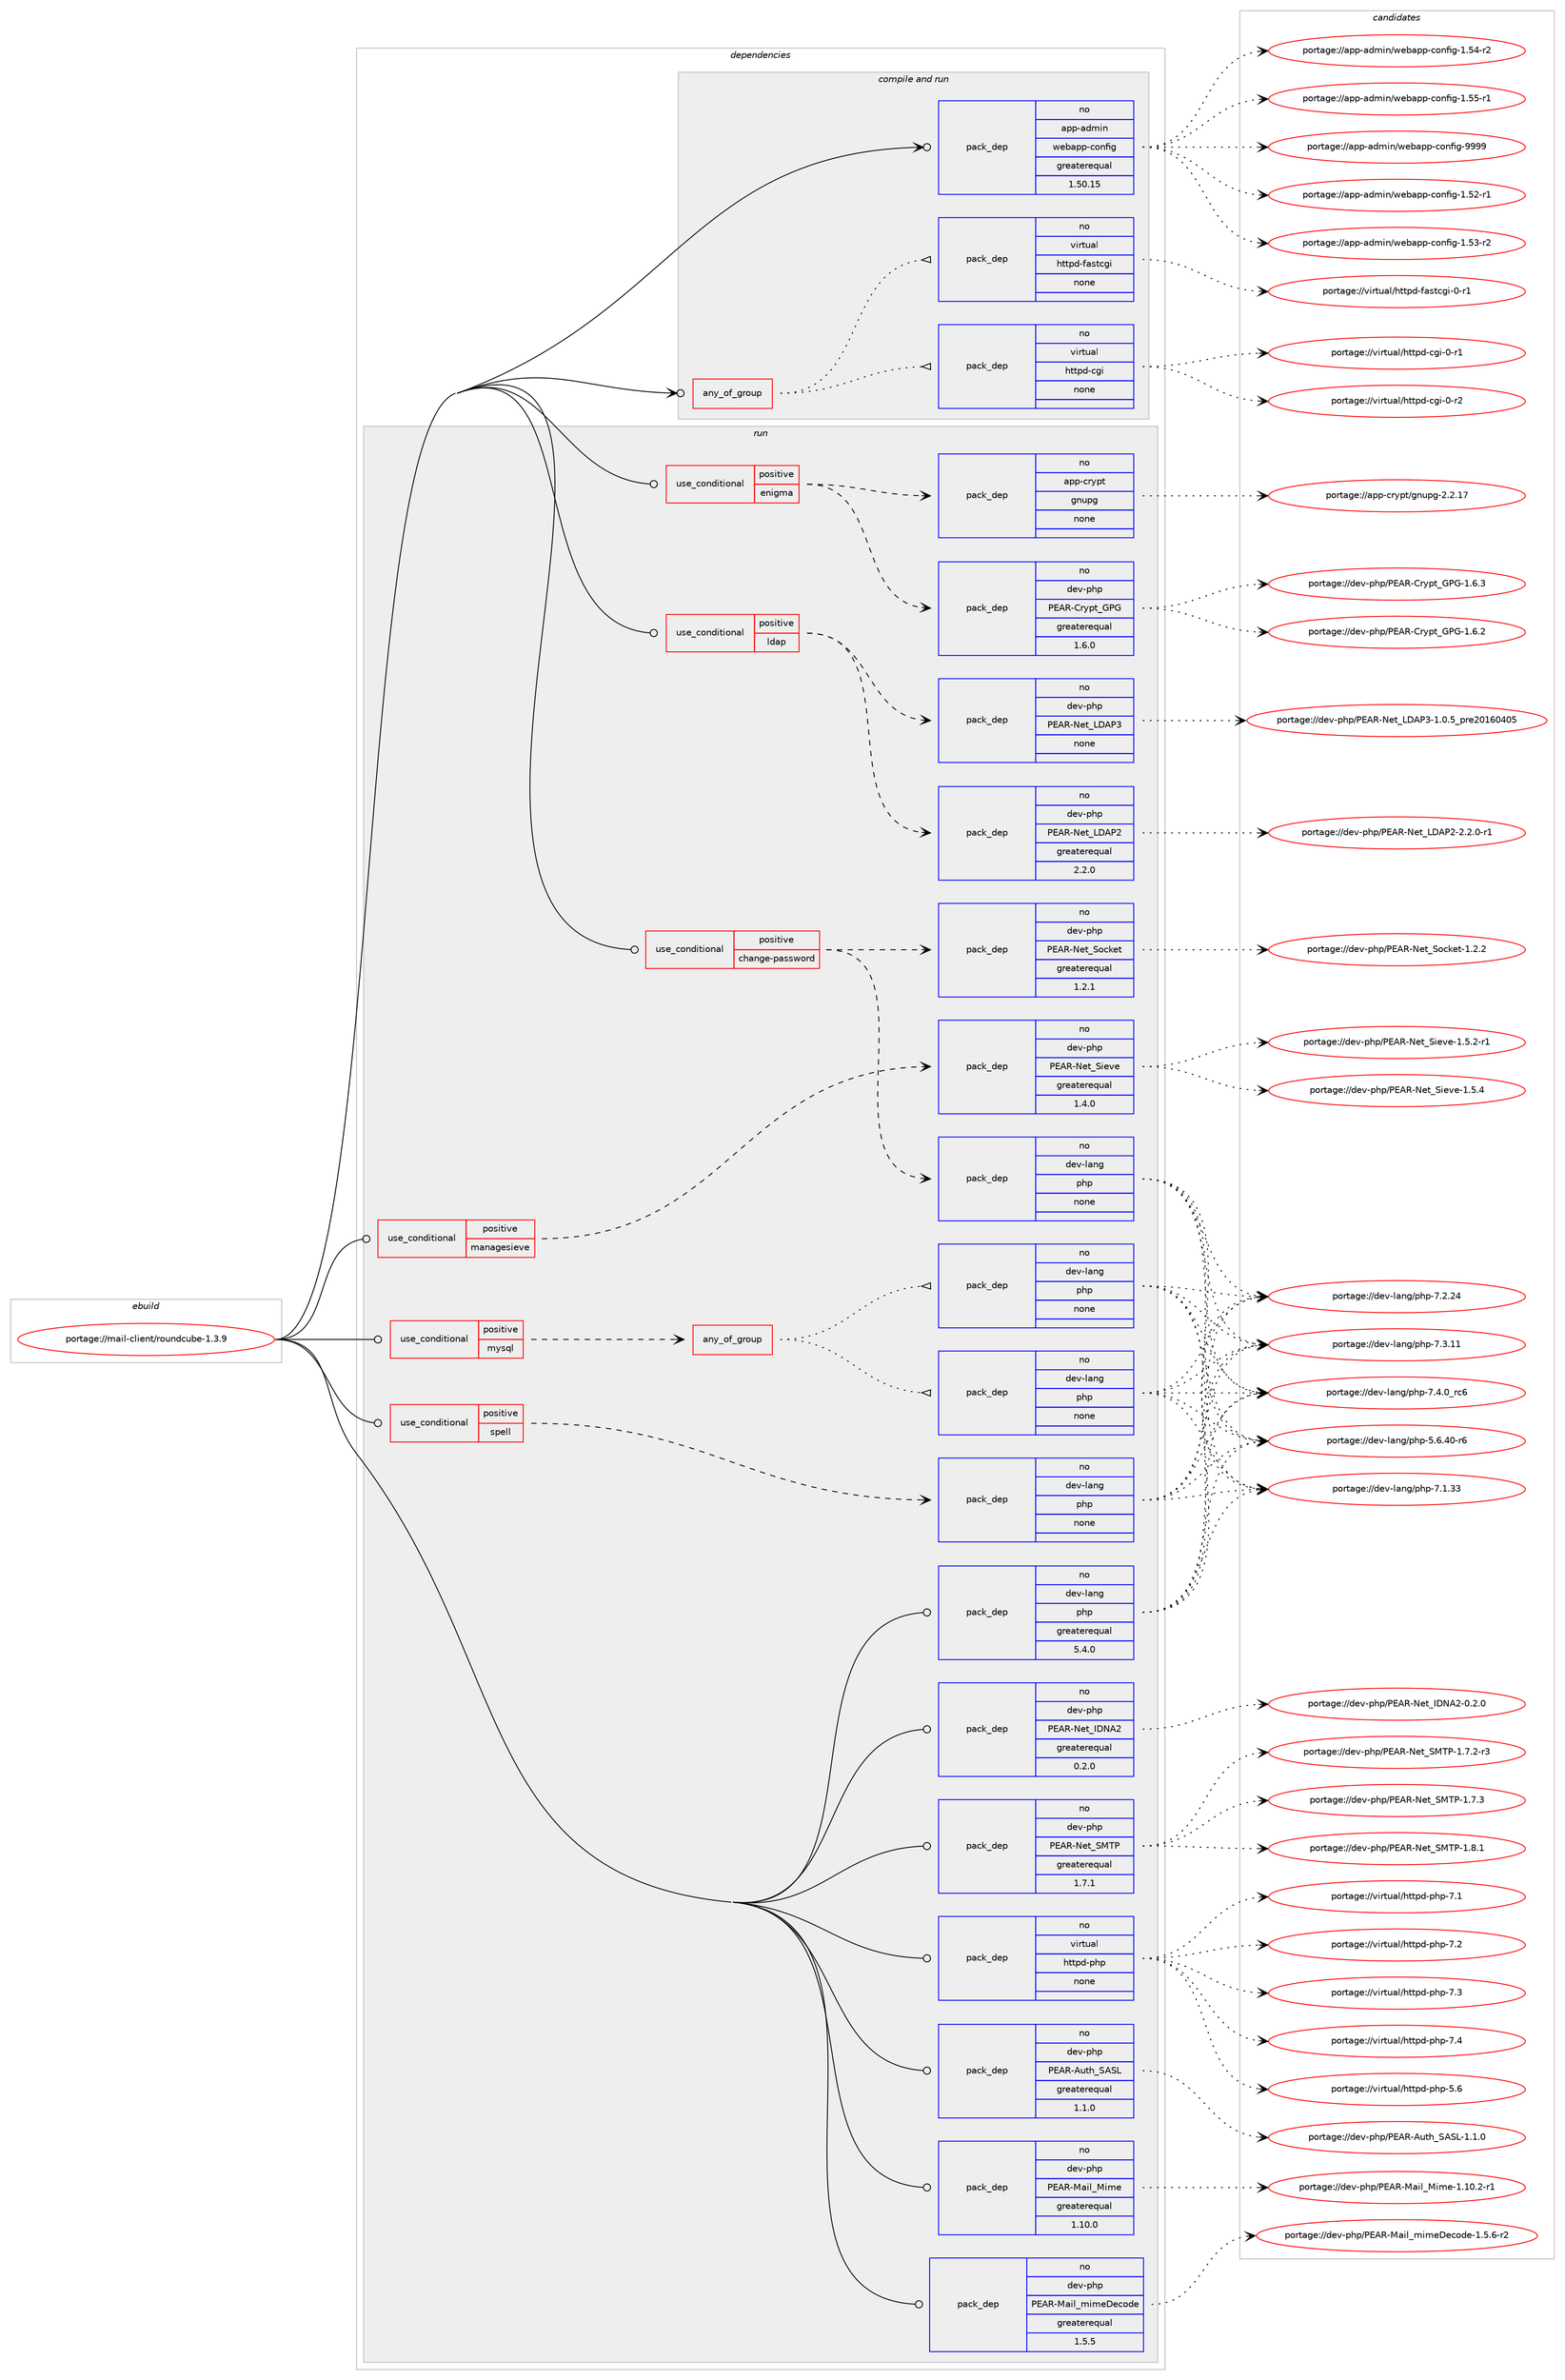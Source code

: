 digraph prolog {

# *************
# Graph options
# *************

newrank=true;
concentrate=true;
compound=true;
graph [rankdir=LR,fontname=Helvetica,fontsize=10,ranksep=1.5];#, ranksep=2.5, nodesep=0.2];
edge  [arrowhead=vee];
node  [fontname=Helvetica,fontsize=10];

# **********
# The ebuild
# **********

subgraph cluster_leftcol {
color=gray;
rank=same;
label=<<i>ebuild</i>>;
id [label="portage://mail-client/roundcube-1.3.9", color=red, width=4, href="../mail-client/roundcube-1.3.9.svg"];
}

# ****************
# The dependencies
# ****************

subgraph cluster_midcol {
color=gray;
label=<<i>dependencies</i>>;
subgraph cluster_compile {
fillcolor="#eeeeee";
style=filled;
label=<<i>compile</i>>;
}
subgraph cluster_compileandrun {
fillcolor="#eeeeee";
style=filled;
label=<<i>compile and run</i>>;
subgraph any4774 {
dependency305097 [label=<<TABLE BORDER="0" CELLBORDER="1" CELLSPACING="0" CELLPADDING="4"><TR><TD CELLPADDING="10">any_of_group</TD></TR></TABLE>>, shape=none, color=red];subgraph pack223520 {
dependency305098 [label=<<TABLE BORDER="0" CELLBORDER="1" CELLSPACING="0" CELLPADDING="4" WIDTH="220"><TR><TD ROWSPAN="6" CELLPADDING="30">pack_dep</TD></TR><TR><TD WIDTH="110">no</TD></TR><TR><TD>virtual</TD></TR><TR><TD>httpd-cgi</TD></TR><TR><TD>none</TD></TR><TR><TD></TD></TR></TABLE>>, shape=none, color=blue];
}
dependency305097:e -> dependency305098:w [weight=20,style="dotted",arrowhead="oinv"];
subgraph pack223521 {
dependency305099 [label=<<TABLE BORDER="0" CELLBORDER="1" CELLSPACING="0" CELLPADDING="4" WIDTH="220"><TR><TD ROWSPAN="6" CELLPADDING="30">pack_dep</TD></TR><TR><TD WIDTH="110">no</TD></TR><TR><TD>virtual</TD></TR><TR><TD>httpd-fastcgi</TD></TR><TR><TD>none</TD></TR><TR><TD></TD></TR></TABLE>>, shape=none, color=blue];
}
dependency305097:e -> dependency305099:w [weight=20,style="dotted",arrowhead="oinv"];
}
id:e -> dependency305097:w [weight=20,style="solid",arrowhead="odotvee"];
subgraph pack223522 {
dependency305100 [label=<<TABLE BORDER="0" CELLBORDER="1" CELLSPACING="0" CELLPADDING="4" WIDTH="220"><TR><TD ROWSPAN="6" CELLPADDING="30">pack_dep</TD></TR><TR><TD WIDTH="110">no</TD></TR><TR><TD>app-admin</TD></TR><TR><TD>webapp-config</TD></TR><TR><TD>greaterequal</TD></TR><TR><TD>1.50.15</TD></TR></TABLE>>, shape=none, color=blue];
}
id:e -> dependency305100:w [weight=20,style="solid",arrowhead="odotvee"];
}
subgraph cluster_run {
fillcolor="#eeeeee";
style=filled;
label=<<i>run</i>>;
subgraph cond76702 {
dependency305101 [label=<<TABLE BORDER="0" CELLBORDER="1" CELLSPACING="0" CELLPADDING="4"><TR><TD ROWSPAN="3" CELLPADDING="10">use_conditional</TD></TR><TR><TD>positive</TD></TR><TR><TD>change-password</TD></TR></TABLE>>, shape=none, color=red];
subgraph pack223523 {
dependency305102 [label=<<TABLE BORDER="0" CELLBORDER="1" CELLSPACING="0" CELLPADDING="4" WIDTH="220"><TR><TD ROWSPAN="6" CELLPADDING="30">pack_dep</TD></TR><TR><TD WIDTH="110">no</TD></TR><TR><TD>dev-php</TD></TR><TR><TD>PEAR-Net_Socket</TD></TR><TR><TD>greaterequal</TD></TR><TR><TD>1.2.1</TD></TR></TABLE>>, shape=none, color=blue];
}
dependency305101:e -> dependency305102:w [weight=20,style="dashed",arrowhead="vee"];
subgraph pack223524 {
dependency305103 [label=<<TABLE BORDER="0" CELLBORDER="1" CELLSPACING="0" CELLPADDING="4" WIDTH="220"><TR><TD ROWSPAN="6" CELLPADDING="30">pack_dep</TD></TR><TR><TD WIDTH="110">no</TD></TR><TR><TD>dev-lang</TD></TR><TR><TD>php</TD></TR><TR><TD>none</TD></TR><TR><TD></TD></TR></TABLE>>, shape=none, color=blue];
}
dependency305101:e -> dependency305103:w [weight=20,style="dashed",arrowhead="vee"];
}
id:e -> dependency305101:w [weight=20,style="solid",arrowhead="odot"];
subgraph cond76703 {
dependency305104 [label=<<TABLE BORDER="0" CELLBORDER="1" CELLSPACING="0" CELLPADDING="4"><TR><TD ROWSPAN="3" CELLPADDING="10">use_conditional</TD></TR><TR><TD>positive</TD></TR><TR><TD>enigma</TD></TR></TABLE>>, shape=none, color=red];
subgraph pack223525 {
dependency305105 [label=<<TABLE BORDER="0" CELLBORDER="1" CELLSPACING="0" CELLPADDING="4" WIDTH="220"><TR><TD ROWSPAN="6" CELLPADDING="30">pack_dep</TD></TR><TR><TD WIDTH="110">no</TD></TR><TR><TD>dev-php</TD></TR><TR><TD>PEAR-Crypt_GPG</TD></TR><TR><TD>greaterequal</TD></TR><TR><TD>1.6.0</TD></TR></TABLE>>, shape=none, color=blue];
}
dependency305104:e -> dependency305105:w [weight=20,style="dashed",arrowhead="vee"];
subgraph pack223526 {
dependency305106 [label=<<TABLE BORDER="0" CELLBORDER="1" CELLSPACING="0" CELLPADDING="4" WIDTH="220"><TR><TD ROWSPAN="6" CELLPADDING="30">pack_dep</TD></TR><TR><TD WIDTH="110">no</TD></TR><TR><TD>app-crypt</TD></TR><TR><TD>gnupg</TD></TR><TR><TD>none</TD></TR><TR><TD></TD></TR></TABLE>>, shape=none, color=blue];
}
dependency305104:e -> dependency305106:w [weight=20,style="dashed",arrowhead="vee"];
}
id:e -> dependency305104:w [weight=20,style="solid",arrowhead="odot"];
subgraph cond76704 {
dependency305107 [label=<<TABLE BORDER="0" CELLBORDER="1" CELLSPACING="0" CELLPADDING="4"><TR><TD ROWSPAN="3" CELLPADDING="10">use_conditional</TD></TR><TR><TD>positive</TD></TR><TR><TD>ldap</TD></TR></TABLE>>, shape=none, color=red];
subgraph pack223527 {
dependency305108 [label=<<TABLE BORDER="0" CELLBORDER="1" CELLSPACING="0" CELLPADDING="4" WIDTH="220"><TR><TD ROWSPAN="6" CELLPADDING="30">pack_dep</TD></TR><TR><TD WIDTH="110">no</TD></TR><TR><TD>dev-php</TD></TR><TR><TD>PEAR-Net_LDAP2</TD></TR><TR><TD>greaterequal</TD></TR><TR><TD>2.2.0</TD></TR></TABLE>>, shape=none, color=blue];
}
dependency305107:e -> dependency305108:w [weight=20,style="dashed",arrowhead="vee"];
subgraph pack223528 {
dependency305109 [label=<<TABLE BORDER="0" CELLBORDER="1" CELLSPACING="0" CELLPADDING="4" WIDTH="220"><TR><TD ROWSPAN="6" CELLPADDING="30">pack_dep</TD></TR><TR><TD WIDTH="110">no</TD></TR><TR><TD>dev-php</TD></TR><TR><TD>PEAR-Net_LDAP3</TD></TR><TR><TD>none</TD></TR><TR><TD></TD></TR></TABLE>>, shape=none, color=blue];
}
dependency305107:e -> dependency305109:w [weight=20,style="dashed",arrowhead="vee"];
}
id:e -> dependency305107:w [weight=20,style="solid",arrowhead="odot"];
subgraph cond76705 {
dependency305110 [label=<<TABLE BORDER="0" CELLBORDER="1" CELLSPACING="0" CELLPADDING="4"><TR><TD ROWSPAN="3" CELLPADDING="10">use_conditional</TD></TR><TR><TD>positive</TD></TR><TR><TD>managesieve</TD></TR></TABLE>>, shape=none, color=red];
subgraph pack223529 {
dependency305111 [label=<<TABLE BORDER="0" CELLBORDER="1" CELLSPACING="0" CELLPADDING="4" WIDTH="220"><TR><TD ROWSPAN="6" CELLPADDING="30">pack_dep</TD></TR><TR><TD WIDTH="110">no</TD></TR><TR><TD>dev-php</TD></TR><TR><TD>PEAR-Net_Sieve</TD></TR><TR><TD>greaterequal</TD></TR><TR><TD>1.4.0</TD></TR></TABLE>>, shape=none, color=blue];
}
dependency305110:e -> dependency305111:w [weight=20,style="dashed",arrowhead="vee"];
}
id:e -> dependency305110:w [weight=20,style="solid",arrowhead="odot"];
subgraph cond76706 {
dependency305112 [label=<<TABLE BORDER="0" CELLBORDER="1" CELLSPACING="0" CELLPADDING="4"><TR><TD ROWSPAN="3" CELLPADDING="10">use_conditional</TD></TR><TR><TD>positive</TD></TR><TR><TD>mysql</TD></TR></TABLE>>, shape=none, color=red];
subgraph any4775 {
dependency305113 [label=<<TABLE BORDER="0" CELLBORDER="1" CELLSPACING="0" CELLPADDING="4"><TR><TD CELLPADDING="10">any_of_group</TD></TR></TABLE>>, shape=none, color=red];subgraph pack223530 {
dependency305114 [label=<<TABLE BORDER="0" CELLBORDER="1" CELLSPACING="0" CELLPADDING="4" WIDTH="220"><TR><TD ROWSPAN="6" CELLPADDING="30">pack_dep</TD></TR><TR><TD WIDTH="110">no</TD></TR><TR><TD>dev-lang</TD></TR><TR><TD>php</TD></TR><TR><TD>none</TD></TR><TR><TD></TD></TR></TABLE>>, shape=none, color=blue];
}
dependency305113:e -> dependency305114:w [weight=20,style="dotted",arrowhead="oinv"];
subgraph pack223531 {
dependency305115 [label=<<TABLE BORDER="0" CELLBORDER="1" CELLSPACING="0" CELLPADDING="4" WIDTH="220"><TR><TD ROWSPAN="6" CELLPADDING="30">pack_dep</TD></TR><TR><TD WIDTH="110">no</TD></TR><TR><TD>dev-lang</TD></TR><TR><TD>php</TD></TR><TR><TD>none</TD></TR><TR><TD></TD></TR></TABLE>>, shape=none, color=blue];
}
dependency305113:e -> dependency305115:w [weight=20,style="dotted",arrowhead="oinv"];
}
dependency305112:e -> dependency305113:w [weight=20,style="dashed",arrowhead="vee"];
}
id:e -> dependency305112:w [weight=20,style="solid",arrowhead="odot"];
subgraph cond76707 {
dependency305116 [label=<<TABLE BORDER="0" CELLBORDER="1" CELLSPACING="0" CELLPADDING="4"><TR><TD ROWSPAN="3" CELLPADDING="10">use_conditional</TD></TR><TR><TD>positive</TD></TR><TR><TD>spell</TD></TR></TABLE>>, shape=none, color=red];
subgraph pack223532 {
dependency305117 [label=<<TABLE BORDER="0" CELLBORDER="1" CELLSPACING="0" CELLPADDING="4" WIDTH="220"><TR><TD ROWSPAN="6" CELLPADDING="30">pack_dep</TD></TR><TR><TD WIDTH="110">no</TD></TR><TR><TD>dev-lang</TD></TR><TR><TD>php</TD></TR><TR><TD>none</TD></TR><TR><TD></TD></TR></TABLE>>, shape=none, color=blue];
}
dependency305116:e -> dependency305117:w [weight=20,style="dashed",arrowhead="vee"];
}
id:e -> dependency305116:w [weight=20,style="solid",arrowhead="odot"];
subgraph pack223533 {
dependency305118 [label=<<TABLE BORDER="0" CELLBORDER="1" CELLSPACING="0" CELLPADDING="4" WIDTH="220"><TR><TD ROWSPAN="6" CELLPADDING="30">pack_dep</TD></TR><TR><TD WIDTH="110">no</TD></TR><TR><TD>dev-lang</TD></TR><TR><TD>php</TD></TR><TR><TD>greaterequal</TD></TR><TR><TD>5.4.0</TD></TR></TABLE>>, shape=none, color=blue];
}
id:e -> dependency305118:w [weight=20,style="solid",arrowhead="odot"];
subgraph pack223534 {
dependency305119 [label=<<TABLE BORDER="0" CELLBORDER="1" CELLSPACING="0" CELLPADDING="4" WIDTH="220"><TR><TD ROWSPAN="6" CELLPADDING="30">pack_dep</TD></TR><TR><TD WIDTH="110">no</TD></TR><TR><TD>dev-php</TD></TR><TR><TD>PEAR-Auth_SASL</TD></TR><TR><TD>greaterequal</TD></TR><TR><TD>1.1.0</TD></TR></TABLE>>, shape=none, color=blue];
}
id:e -> dependency305119:w [weight=20,style="solid",arrowhead="odot"];
subgraph pack223535 {
dependency305120 [label=<<TABLE BORDER="0" CELLBORDER="1" CELLSPACING="0" CELLPADDING="4" WIDTH="220"><TR><TD ROWSPAN="6" CELLPADDING="30">pack_dep</TD></TR><TR><TD WIDTH="110">no</TD></TR><TR><TD>dev-php</TD></TR><TR><TD>PEAR-Mail_Mime</TD></TR><TR><TD>greaterequal</TD></TR><TR><TD>1.10.0</TD></TR></TABLE>>, shape=none, color=blue];
}
id:e -> dependency305120:w [weight=20,style="solid",arrowhead="odot"];
subgraph pack223536 {
dependency305121 [label=<<TABLE BORDER="0" CELLBORDER="1" CELLSPACING="0" CELLPADDING="4" WIDTH="220"><TR><TD ROWSPAN="6" CELLPADDING="30">pack_dep</TD></TR><TR><TD WIDTH="110">no</TD></TR><TR><TD>dev-php</TD></TR><TR><TD>PEAR-Mail_mimeDecode</TD></TR><TR><TD>greaterequal</TD></TR><TR><TD>1.5.5</TD></TR></TABLE>>, shape=none, color=blue];
}
id:e -> dependency305121:w [weight=20,style="solid",arrowhead="odot"];
subgraph pack223537 {
dependency305122 [label=<<TABLE BORDER="0" CELLBORDER="1" CELLSPACING="0" CELLPADDING="4" WIDTH="220"><TR><TD ROWSPAN="6" CELLPADDING="30">pack_dep</TD></TR><TR><TD WIDTH="110">no</TD></TR><TR><TD>dev-php</TD></TR><TR><TD>PEAR-Net_IDNA2</TD></TR><TR><TD>greaterequal</TD></TR><TR><TD>0.2.0</TD></TR></TABLE>>, shape=none, color=blue];
}
id:e -> dependency305122:w [weight=20,style="solid",arrowhead="odot"];
subgraph pack223538 {
dependency305123 [label=<<TABLE BORDER="0" CELLBORDER="1" CELLSPACING="0" CELLPADDING="4" WIDTH="220"><TR><TD ROWSPAN="6" CELLPADDING="30">pack_dep</TD></TR><TR><TD WIDTH="110">no</TD></TR><TR><TD>dev-php</TD></TR><TR><TD>PEAR-Net_SMTP</TD></TR><TR><TD>greaterequal</TD></TR><TR><TD>1.7.1</TD></TR></TABLE>>, shape=none, color=blue];
}
id:e -> dependency305123:w [weight=20,style="solid",arrowhead="odot"];
subgraph pack223539 {
dependency305124 [label=<<TABLE BORDER="0" CELLBORDER="1" CELLSPACING="0" CELLPADDING="4" WIDTH="220"><TR><TD ROWSPAN="6" CELLPADDING="30">pack_dep</TD></TR><TR><TD WIDTH="110">no</TD></TR><TR><TD>virtual</TD></TR><TR><TD>httpd-php</TD></TR><TR><TD>none</TD></TR><TR><TD></TD></TR></TABLE>>, shape=none, color=blue];
}
id:e -> dependency305124:w [weight=20,style="solid",arrowhead="odot"];
}
}

# **************
# The candidates
# **************

subgraph cluster_choices {
rank=same;
color=gray;
label=<<i>candidates</i>>;

subgraph choice223520 {
color=black;
nodesep=1;
choiceportage1181051141161179710847104116116112100459910310545484511449 [label="portage://virtual/httpd-cgi-0-r1", color=red, width=4,href="../virtual/httpd-cgi-0-r1.svg"];
choiceportage1181051141161179710847104116116112100459910310545484511450 [label="portage://virtual/httpd-cgi-0-r2", color=red, width=4,href="../virtual/httpd-cgi-0-r2.svg"];
dependency305098:e -> choiceportage1181051141161179710847104116116112100459910310545484511449:w [style=dotted,weight="100"];
dependency305098:e -> choiceportage1181051141161179710847104116116112100459910310545484511450:w [style=dotted,weight="100"];
}
subgraph choice223521 {
color=black;
nodesep=1;
choiceportage118105114116117971084710411611611210045102971151169910310545484511449 [label="portage://virtual/httpd-fastcgi-0-r1", color=red, width=4,href="../virtual/httpd-fastcgi-0-r1.svg"];
dependency305099:e -> choiceportage118105114116117971084710411611611210045102971151169910310545484511449:w [style=dotted,weight="100"];
}
subgraph choice223522 {
color=black;
nodesep=1;
choiceportage971121124597100109105110471191019897112112459911111010210510345494653504511449 [label="portage://app-admin/webapp-config-1.52-r1", color=red, width=4,href="../app-admin/webapp-config-1.52-r1.svg"];
choiceportage971121124597100109105110471191019897112112459911111010210510345494653514511450 [label="portage://app-admin/webapp-config-1.53-r2", color=red, width=4,href="../app-admin/webapp-config-1.53-r2.svg"];
choiceportage971121124597100109105110471191019897112112459911111010210510345494653524511450 [label="portage://app-admin/webapp-config-1.54-r2", color=red, width=4,href="../app-admin/webapp-config-1.54-r2.svg"];
choiceportage971121124597100109105110471191019897112112459911111010210510345494653534511449 [label="portage://app-admin/webapp-config-1.55-r1", color=red, width=4,href="../app-admin/webapp-config-1.55-r1.svg"];
choiceportage97112112459710010910511047119101989711211245991111101021051034557575757 [label="portage://app-admin/webapp-config-9999", color=red, width=4,href="../app-admin/webapp-config-9999.svg"];
dependency305100:e -> choiceportage971121124597100109105110471191019897112112459911111010210510345494653504511449:w [style=dotted,weight="100"];
dependency305100:e -> choiceportage971121124597100109105110471191019897112112459911111010210510345494653514511450:w [style=dotted,weight="100"];
dependency305100:e -> choiceportage971121124597100109105110471191019897112112459911111010210510345494653524511450:w [style=dotted,weight="100"];
dependency305100:e -> choiceportage971121124597100109105110471191019897112112459911111010210510345494653534511449:w [style=dotted,weight="100"];
dependency305100:e -> choiceportage97112112459710010910511047119101989711211245991111101021051034557575757:w [style=dotted,weight="100"];
}
subgraph choice223523 {
color=black;
nodesep=1;
choiceportage1001011184511210411247806965824578101116958311199107101116454946504650 [label="portage://dev-php/PEAR-Net_Socket-1.2.2", color=red, width=4,href="../dev-php/PEAR-Net_Socket-1.2.2.svg"];
dependency305102:e -> choiceportage1001011184511210411247806965824578101116958311199107101116454946504650:w [style=dotted,weight="100"];
}
subgraph choice223524 {
color=black;
nodesep=1;
choiceportage100101118451089711010347112104112455346544652484511454 [label="portage://dev-lang/php-5.6.40-r6", color=red, width=4,href="../dev-lang/php-5.6.40-r6.svg"];
choiceportage10010111845108971101034711210411245554649465151 [label="portage://dev-lang/php-7.1.33", color=red, width=4,href="../dev-lang/php-7.1.33.svg"];
choiceportage10010111845108971101034711210411245554650465052 [label="portage://dev-lang/php-7.2.24", color=red, width=4,href="../dev-lang/php-7.2.24.svg"];
choiceportage10010111845108971101034711210411245554651464949 [label="portage://dev-lang/php-7.3.11", color=red, width=4,href="../dev-lang/php-7.3.11.svg"];
choiceportage100101118451089711010347112104112455546524648951149954 [label="portage://dev-lang/php-7.4.0_rc6", color=red, width=4,href="../dev-lang/php-7.4.0_rc6.svg"];
dependency305103:e -> choiceportage100101118451089711010347112104112455346544652484511454:w [style=dotted,weight="100"];
dependency305103:e -> choiceportage10010111845108971101034711210411245554649465151:w [style=dotted,weight="100"];
dependency305103:e -> choiceportage10010111845108971101034711210411245554650465052:w [style=dotted,weight="100"];
dependency305103:e -> choiceportage10010111845108971101034711210411245554651464949:w [style=dotted,weight="100"];
dependency305103:e -> choiceportage100101118451089711010347112104112455546524648951149954:w [style=dotted,weight="100"];
}
subgraph choice223525 {
color=black;
nodesep=1;
choiceportage100101118451121041124780696582456711412111211695718071454946544650 [label="portage://dev-php/PEAR-Crypt_GPG-1.6.2", color=red, width=4,href="../dev-php/PEAR-Crypt_GPG-1.6.2.svg"];
choiceportage100101118451121041124780696582456711412111211695718071454946544651 [label="portage://dev-php/PEAR-Crypt_GPG-1.6.3", color=red, width=4,href="../dev-php/PEAR-Crypt_GPG-1.6.3.svg"];
dependency305105:e -> choiceportage100101118451121041124780696582456711412111211695718071454946544650:w [style=dotted,weight="100"];
dependency305105:e -> choiceportage100101118451121041124780696582456711412111211695718071454946544651:w [style=dotted,weight="100"];
}
subgraph choice223526 {
color=black;
nodesep=1;
choiceportage9711211245991141211121164710311011711210345504650464955 [label="portage://app-crypt/gnupg-2.2.17", color=red, width=4,href="../app-crypt/gnupg-2.2.17.svg"];
dependency305106:e -> choiceportage9711211245991141211121164710311011711210345504650464955:w [style=dotted,weight="100"];
}
subgraph choice223527 {
color=black;
nodesep=1;
choiceportage10010111845112104112478069658245781011169576686580504550465046484511449 [label="portage://dev-php/PEAR-Net_LDAP2-2.2.0-r1", color=red, width=4,href="../dev-php/PEAR-Net_LDAP2-2.2.0-r1.svg"];
dependency305108:e -> choiceportage10010111845112104112478069658245781011169576686580504550465046484511449:w [style=dotted,weight="100"];
}
subgraph choice223528 {
color=black;
nodesep=1;
choiceportage1001011184511210411247806965824578101116957668658051454946484653951121141015048495448524853 [label="portage://dev-php/PEAR-Net_LDAP3-1.0.5_pre20160405", color=red, width=4,href="../dev-php/PEAR-Net_LDAP3-1.0.5_pre20160405.svg"];
dependency305109:e -> choiceportage1001011184511210411247806965824578101116957668658051454946484653951121141015048495448524853:w [style=dotted,weight="100"];
}
subgraph choice223529 {
color=black;
nodesep=1;
choiceportage100101118451121041124780696582457810111695831051011181014549465346504511449 [label="portage://dev-php/PEAR-Net_Sieve-1.5.2-r1", color=red, width=4,href="../dev-php/PEAR-Net_Sieve-1.5.2-r1.svg"];
choiceportage10010111845112104112478069658245781011169583105101118101454946534652 [label="portage://dev-php/PEAR-Net_Sieve-1.5.4", color=red, width=4,href="../dev-php/PEAR-Net_Sieve-1.5.4.svg"];
dependency305111:e -> choiceportage100101118451121041124780696582457810111695831051011181014549465346504511449:w [style=dotted,weight="100"];
dependency305111:e -> choiceportage10010111845112104112478069658245781011169583105101118101454946534652:w [style=dotted,weight="100"];
}
subgraph choice223530 {
color=black;
nodesep=1;
choiceportage100101118451089711010347112104112455346544652484511454 [label="portage://dev-lang/php-5.6.40-r6", color=red, width=4,href="../dev-lang/php-5.6.40-r6.svg"];
choiceportage10010111845108971101034711210411245554649465151 [label="portage://dev-lang/php-7.1.33", color=red, width=4,href="../dev-lang/php-7.1.33.svg"];
choiceportage10010111845108971101034711210411245554650465052 [label="portage://dev-lang/php-7.2.24", color=red, width=4,href="../dev-lang/php-7.2.24.svg"];
choiceportage10010111845108971101034711210411245554651464949 [label="portage://dev-lang/php-7.3.11", color=red, width=4,href="../dev-lang/php-7.3.11.svg"];
choiceportage100101118451089711010347112104112455546524648951149954 [label="portage://dev-lang/php-7.4.0_rc6", color=red, width=4,href="../dev-lang/php-7.4.0_rc6.svg"];
dependency305114:e -> choiceportage100101118451089711010347112104112455346544652484511454:w [style=dotted,weight="100"];
dependency305114:e -> choiceportage10010111845108971101034711210411245554649465151:w [style=dotted,weight="100"];
dependency305114:e -> choiceportage10010111845108971101034711210411245554650465052:w [style=dotted,weight="100"];
dependency305114:e -> choiceportage10010111845108971101034711210411245554651464949:w [style=dotted,weight="100"];
dependency305114:e -> choiceportage100101118451089711010347112104112455546524648951149954:w [style=dotted,weight="100"];
}
subgraph choice223531 {
color=black;
nodesep=1;
choiceportage100101118451089711010347112104112455346544652484511454 [label="portage://dev-lang/php-5.6.40-r6", color=red, width=4,href="../dev-lang/php-5.6.40-r6.svg"];
choiceportage10010111845108971101034711210411245554649465151 [label="portage://dev-lang/php-7.1.33", color=red, width=4,href="../dev-lang/php-7.1.33.svg"];
choiceportage10010111845108971101034711210411245554650465052 [label="portage://dev-lang/php-7.2.24", color=red, width=4,href="../dev-lang/php-7.2.24.svg"];
choiceportage10010111845108971101034711210411245554651464949 [label="portage://dev-lang/php-7.3.11", color=red, width=4,href="../dev-lang/php-7.3.11.svg"];
choiceportage100101118451089711010347112104112455546524648951149954 [label="portage://dev-lang/php-7.4.0_rc6", color=red, width=4,href="../dev-lang/php-7.4.0_rc6.svg"];
dependency305115:e -> choiceportage100101118451089711010347112104112455346544652484511454:w [style=dotted,weight="100"];
dependency305115:e -> choiceportage10010111845108971101034711210411245554649465151:w [style=dotted,weight="100"];
dependency305115:e -> choiceportage10010111845108971101034711210411245554650465052:w [style=dotted,weight="100"];
dependency305115:e -> choiceportage10010111845108971101034711210411245554651464949:w [style=dotted,weight="100"];
dependency305115:e -> choiceportage100101118451089711010347112104112455546524648951149954:w [style=dotted,weight="100"];
}
subgraph choice223532 {
color=black;
nodesep=1;
choiceportage100101118451089711010347112104112455346544652484511454 [label="portage://dev-lang/php-5.6.40-r6", color=red, width=4,href="../dev-lang/php-5.6.40-r6.svg"];
choiceportage10010111845108971101034711210411245554649465151 [label="portage://dev-lang/php-7.1.33", color=red, width=4,href="../dev-lang/php-7.1.33.svg"];
choiceportage10010111845108971101034711210411245554650465052 [label="portage://dev-lang/php-7.2.24", color=red, width=4,href="../dev-lang/php-7.2.24.svg"];
choiceportage10010111845108971101034711210411245554651464949 [label="portage://dev-lang/php-7.3.11", color=red, width=4,href="../dev-lang/php-7.3.11.svg"];
choiceportage100101118451089711010347112104112455546524648951149954 [label="portage://dev-lang/php-7.4.0_rc6", color=red, width=4,href="../dev-lang/php-7.4.0_rc6.svg"];
dependency305117:e -> choiceportage100101118451089711010347112104112455346544652484511454:w [style=dotted,weight="100"];
dependency305117:e -> choiceportage10010111845108971101034711210411245554649465151:w [style=dotted,weight="100"];
dependency305117:e -> choiceportage10010111845108971101034711210411245554650465052:w [style=dotted,weight="100"];
dependency305117:e -> choiceportage10010111845108971101034711210411245554651464949:w [style=dotted,weight="100"];
dependency305117:e -> choiceportage100101118451089711010347112104112455546524648951149954:w [style=dotted,weight="100"];
}
subgraph choice223533 {
color=black;
nodesep=1;
choiceportage100101118451089711010347112104112455346544652484511454 [label="portage://dev-lang/php-5.6.40-r6", color=red, width=4,href="../dev-lang/php-5.6.40-r6.svg"];
choiceportage10010111845108971101034711210411245554649465151 [label="portage://dev-lang/php-7.1.33", color=red, width=4,href="../dev-lang/php-7.1.33.svg"];
choiceportage10010111845108971101034711210411245554650465052 [label="portage://dev-lang/php-7.2.24", color=red, width=4,href="../dev-lang/php-7.2.24.svg"];
choiceportage10010111845108971101034711210411245554651464949 [label="portage://dev-lang/php-7.3.11", color=red, width=4,href="../dev-lang/php-7.3.11.svg"];
choiceportage100101118451089711010347112104112455546524648951149954 [label="portage://dev-lang/php-7.4.0_rc6", color=red, width=4,href="../dev-lang/php-7.4.0_rc6.svg"];
dependency305118:e -> choiceportage100101118451089711010347112104112455346544652484511454:w [style=dotted,weight="100"];
dependency305118:e -> choiceportage10010111845108971101034711210411245554649465151:w [style=dotted,weight="100"];
dependency305118:e -> choiceportage10010111845108971101034711210411245554650465052:w [style=dotted,weight="100"];
dependency305118:e -> choiceportage10010111845108971101034711210411245554651464949:w [style=dotted,weight="100"];
dependency305118:e -> choiceportage100101118451089711010347112104112455546524648951149954:w [style=dotted,weight="100"];
}
subgraph choice223534 {
color=black;
nodesep=1;
choiceportage10010111845112104112478069658245651171161049583658376454946494648 [label="portage://dev-php/PEAR-Auth_SASL-1.1.0", color=red, width=4,href="../dev-php/PEAR-Auth_SASL-1.1.0.svg"];
dependency305119:e -> choiceportage10010111845112104112478069658245651171161049583658376454946494648:w [style=dotted,weight="100"];
}
subgraph choice223535 {
color=black;
nodesep=1;
choiceportage1001011184511210411247806965824577971051089577105109101454946494846504511449 [label="portage://dev-php/PEAR-Mail_Mime-1.10.2-r1", color=red, width=4,href="../dev-php/PEAR-Mail_Mime-1.10.2-r1.svg"];
dependency305120:e -> choiceportage1001011184511210411247806965824577971051089577105109101454946494846504511449:w [style=dotted,weight="100"];
}
subgraph choice223536 {
color=black;
nodesep=1;
choiceportage1001011184511210411247806965824577971051089510910510910168101991111001014549465346544511450 [label="portage://dev-php/PEAR-Mail_mimeDecode-1.5.6-r2", color=red, width=4,href="../dev-php/PEAR-Mail_mimeDecode-1.5.6-r2.svg"];
dependency305121:e -> choiceportage1001011184511210411247806965824577971051089510910510910168101991111001014549465346544511450:w [style=dotted,weight="100"];
}
subgraph choice223537 {
color=black;
nodesep=1;
choiceportage1001011184511210411247806965824578101116957368786550454846504648 [label="portage://dev-php/PEAR-Net_IDNA2-0.2.0", color=red, width=4,href="../dev-php/PEAR-Net_IDNA2-0.2.0.svg"];
dependency305122:e -> choiceportage1001011184511210411247806965824578101116957368786550454846504648:w [style=dotted,weight="100"];
}
subgraph choice223538 {
color=black;
nodesep=1;
choiceportage100101118451121041124780696582457810111695837784804549465546504511451 [label="portage://dev-php/PEAR-Net_SMTP-1.7.2-r3", color=red, width=4,href="../dev-php/PEAR-Net_SMTP-1.7.2-r3.svg"];
choiceportage10010111845112104112478069658245781011169583778480454946554651 [label="portage://dev-php/PEAR-Net_SMTP-1.7.3", color=red, width=4,href="../dev-php/PEAR-Net_SMTP-1.7.3.svg"];
choiceportage10010111845112104112478069658245781011169583778480454946564649 [label="portage://dev-php/PEAR-Net_SMTP-1.8.1", color=red, width=4,href="../dev-php/PEAR-Net_SMTP-1.8.1.svg"];
dependency305123:e -> choiceportage100101118451121041124780696582457810111695837784804549465546504511451:w [style=dotted,weight="100"];
dependency305123:e -> choiceportage10010111845112104112478069658245781011169583778480454946554651:w [style=dotted,weight="100"];
dependency305123:e -> choiceportage10010111845112104112478069658245781011169583778480454946564649:w [style=dotted,weight="100"];
}
subgraph choice223539 {
color=black;
nodesep=1;
choiceportage11810511411611797108471041161161121004511210411245534654 [label="portage://virtual/httpd-php-5.6", color=red, width=4,href="../virtual/httpd-php-5.6.svg"];
choiceportage11810511411611797108471041161161121004511210411245554649 [label="portage://virtual/httpd-php-7.1", color=red, width=4,href="../virtual/httpd-php-7.1.svg"];
choiceportage11810511411611797108471041161161121004511210411245554650 [label="portage://virtual/httpd-php-7.2", color=red, width=4,href="../virtual/httpd-php-7.2.svg"];
choiceportage11810511411611797108471041161161121004511210411245554651 [label="portage://virtual/httpd-php-7.3", color=red, width=4,href="../virtual/httpd-php-7.3.svg"];
choiceportage11810511411611797108471041161161121004511210411245554652 [label="portage://virtual/httpd-php-7.4", color=red, width=4,href="../virtual/httpd-php-7.4.svg"];
dependency305124:e -> choiceportage11810511411611797108471041161161121004511210411245534654:w [style=dotted,weight="100"];
dependency305124:e -> choiceportage11810511411611797108471041161161121004511210411245554649:w [style=dotted,weight="100"];
dependency305124:e -> choiceportage11810511411611797108471041161161121004511210411245554650:w [style=dotted,weight="100"];
dependency305124:e -> choiceportage11810511411611797108471041161161121004511210411245554651:w [style=dotted,weight="100"];
dependency305124:e -> choiceportage11810511411611797108471041161161121004511210411245554652:w [style=dotted,weight="100"];
}
}

}

